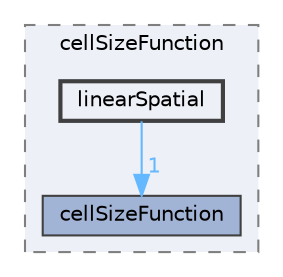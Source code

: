 digraph "applications/utilities/mesh/generation/foamyMesh/conformalVoronoiMesh/cellSizeControlSurfaces/cellSizeFunction/linearSpatial"
{
 // LATEX_PDF_SIZE
  bgcolor="transparent";
  edge [fontname=Helvetica,fontsize=10,labelfontname=Helvetica,labelfontsize=10];
  node [fontname=Helvetica,fontsize=10,shape=box,height=0.2,width=0.4];
  compound=true
  subgraph clusterdir_6dd7c2ece02a33713acd5d2ba8a1963a {
    graph [ bgcolor="#edf0f7", pencolor="grey50", label="cellSizeFunction", fontname=Helvetica,fontsize=10 style="filled,dashed", URL="dir_6dd7c2ece02a33713acd5d2ba8a1963a.html",tooltip=""]
  dir_a1837249e3ee76363e10bc44dc415e5a [label="cellSizeFunction", fillcolor="#a2b4d6", color="grey25", style="filled", URL="dir_a1837249e3ee76363e10bc44dc415e5a.html",tooltip=""];
  dir_a5d0cdf152285744513d46f6895d6a32 [label="linearSpatial", fillcolor="#edf0f7", color="grey25", style="filled,bold", URL="dir_a5d0cdf152285744513d46f6895d6a32.html",tooltip=""];
  }
  dir_a5d0cdf152285744513d46f6895d6a32->dir_a1837249e3ee76363e10bc44dc415e5a [headlabel="1", labeldistance=1.5 headhref="dir_002203_000442.html" href="dir_002203_000442.html" color="steelblue1" fontcolor="steelblue1"];
}
